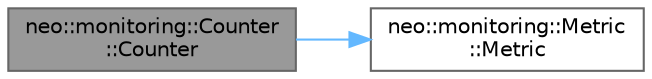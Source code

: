 digraph "neo::monitoring::Counter::Counter"
{
 // LATEX_PDF_SIZE
  bgcolor="transparent";
  edge [fontname=Helvetica,fontsize=10,labelfontname=Helvetica,labelfontsize=10];
  node [fontname=Helvetica,fontsize=10,shape=box,height=0.2,width=0.4];
  rankdir="LR";
  Node1 [id="Node000001",label="neo::monitoring::Counter\l::Counter",height=0.2,width=0.4,color="gray40", fillcolor="grey60", style="filled", fontcolor="black",tooltip=" "];
  Node1 -> Node2 [id="edge2_Node000001_Node000002",color="steelblue1",style="solid",tooltip=" "];
  Node2 [id="Node000002",label="neo::monitoring::Metric\l::Metric",height=0.2,width=0.4,color="grey40", fillcolor="white", style="filled",URL="$classneo_1_1monitoring_1_1_metric.html#a2fabc388c640698b8ea800e0cc8b5d5f",tooltip=" "];
}
